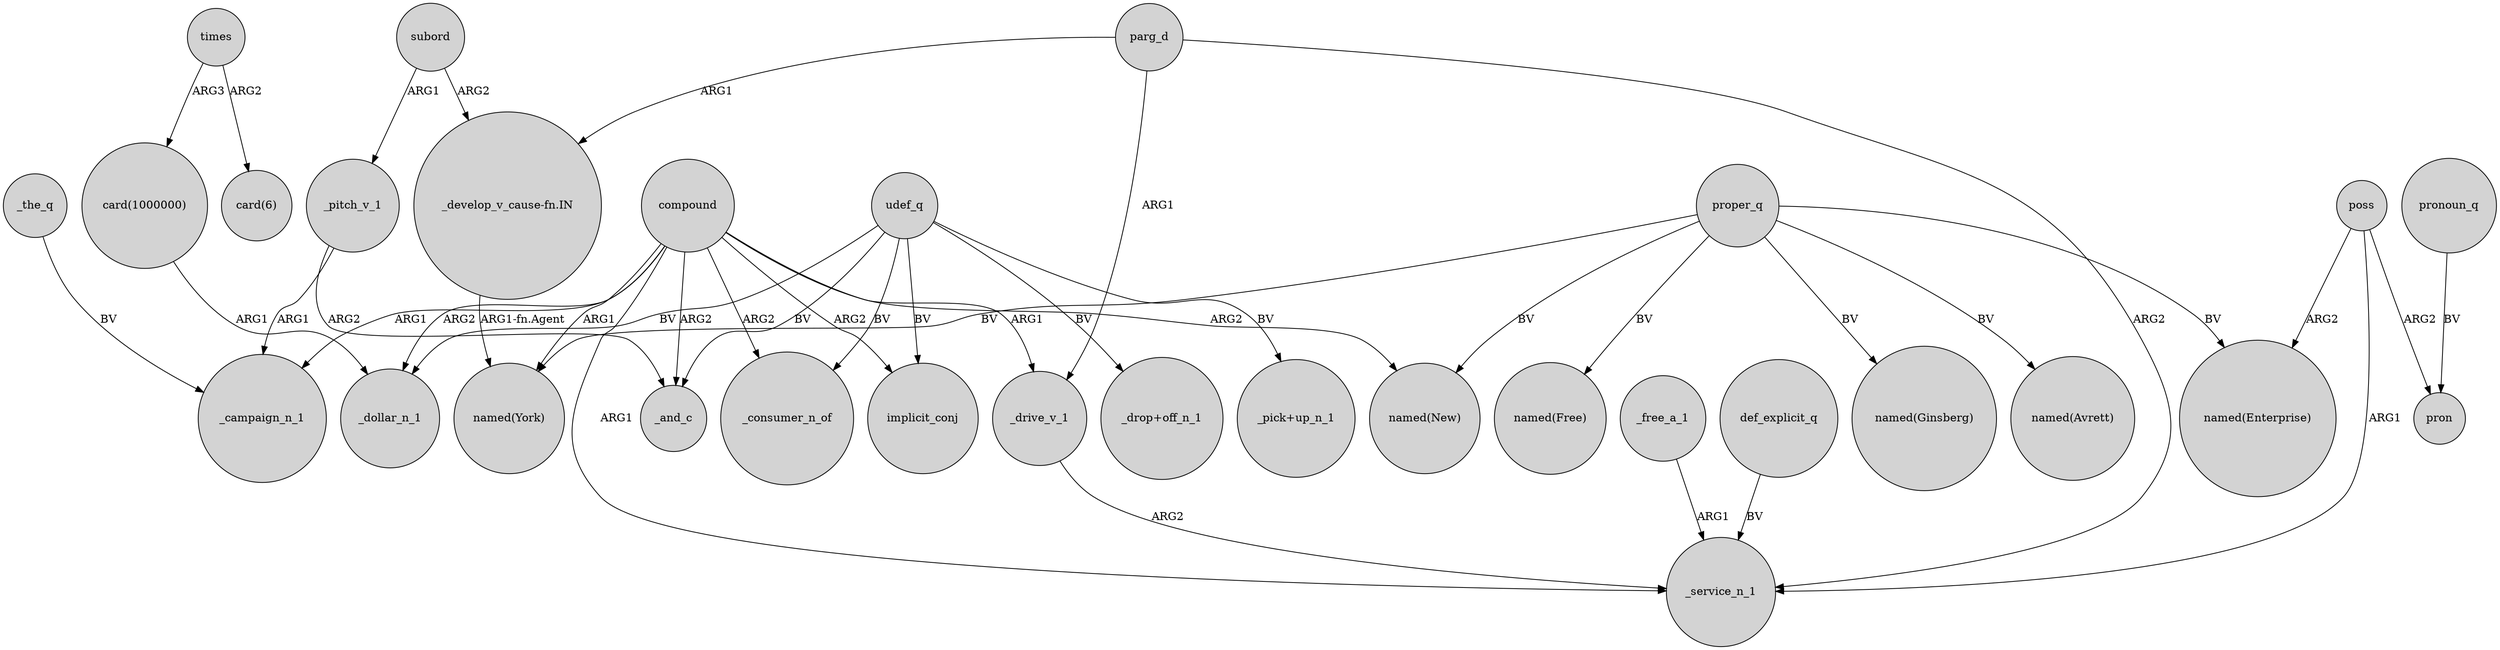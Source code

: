 digraph {
	node [shape=circle style=filled]
	"card(1000000)" -> _dollar_n_1 [label=ARG1]
	_pitch_v_1 -> _and_c [label=ARG2]
	compound -> implicit_conj [label=ARG2]
	subord -> _pitch_v_1 [label=ARG1]
	compound -> "named(New)" [label=ARG2]
	compound -> _drive_v_1 [label=ARG1]
	parg_d -> _drive_v_1 [label=ARG1]
	poss -> pron [label=ARG2]
	proper_q -> "named(New)" [label=BV]
	poss -> _service_n_1 [label=ARG1]
	compound -> _campaign_n_1 [label=ARG1]
	subord -> "_develop_v_cause-fn.IN" [label=ARG2]
	parg_d -> _service_n_1 [label=ARG2]
	times -> "card(6)" [label=ARG2]
	"_develop_v_cause-fn.IN" -> "named(York)" [label="ARG1-fn.Agent"]
	_free_a_1 -> _service_n_1 [label=ARG1]
	udef_q -> implicit_conj [label=BV]
	proper_q -> "named(Ginsberg)" [label=BV]
	pronoun_q -> pron [label=BV]
	compound -> _and_c [label=ARG2]
	_the_q -> _campaign_n_1 [label=BV]
	compound -> "named(York)" [label=ARG1]
	proper_q -> "named(Enterprise)" [label=BV]
	udef_q -> "_drop+off_n_1" [label=BV]
	times -> "card(1000000)" [label=ARG3]
	parg_d -> "_develop_v_cause-fn.IN" [label=ARG1]
	udef_q -> _consumer_n_of [label=BV]
	_drive_v_1 -> _service_n_1 [label=ARG2]
	proper_q -> "named(Avrett)" [label=BV]
	compound -> _consumer_n_of [label=ARG2]
	_pitch_v_1 -> _campaign_n_1 [label=ARG1]
	def_explicit_q -> _service_n_1 [label=BV]
	proper_q -> "named(York)" [label=BV]
	udef_q -> _and_c [label=BV]
	compound -> _dollar_n_1 [label=ARG2]
	compound -> _service_n_1 [label=ARG1]
	udef_q -> "_pick+up_n_1" [label=BV]
	proper_q -> "named(Free)" [label=BV]
	udef_q -> _dollar_n_1 [label=BV]
	poss -> "named(Enterprise)" [label=ARG2]
}
